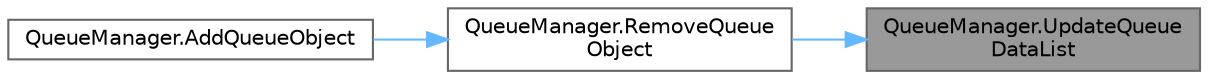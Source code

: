 digraph "QueueManager.UpdateQueueDataList"
{
 // LATEX_PDF_SIZE
  bgcolor="transparent";
  edge [fontname=Helvetica,fontsize=10,labelfontname=Helvetica,labelfontsize=10];
  node [fontname=Helvetica,fontsize=10,shape=box,height=0.2,width=0.4];
  rankdir="RL";
  Node1 [id="Node000001",label="QueueManager.UpdateQueue\lDataList",height=0.2,width=0.4,color="gray40", fillcolor="grey60", style="filled", fontcolor="black",tooltip="目的地を計算する"];
  Node1 -> Node2 [id="edge3_Node000001_Node000002",dir="back",color="steelblue1",style="solid",tooltip=" "];
  Node2 [id="Node000002",label="QueueManager.RemoveQueue\lObject",height=0.2,width=0.4,color="grey40", fillcolor="white", style="filled",URL="$class_queue_manager.html#a25cab11ce87ae6678fe79c0709e5e1d1",tooltip="待ち列リストから引数オブジェクトを取り除く"];
  Node2 -> Node3 [id="edge4_Node000002_Node000003",dir="back",color="steelblue1",style="solid",tooltip=" "];
  Node3 [id="Node000003",label="QueueManager.AddQueueObject",height=0.2,width=0.4,color="grey40", fillcolor="white", style="filled",URL="$class_queue_manager.html#a0a44a608b4f368624f6e1e9eb654cf15",tooltip="待ち列に引数オブジェクトを追加"];
}
